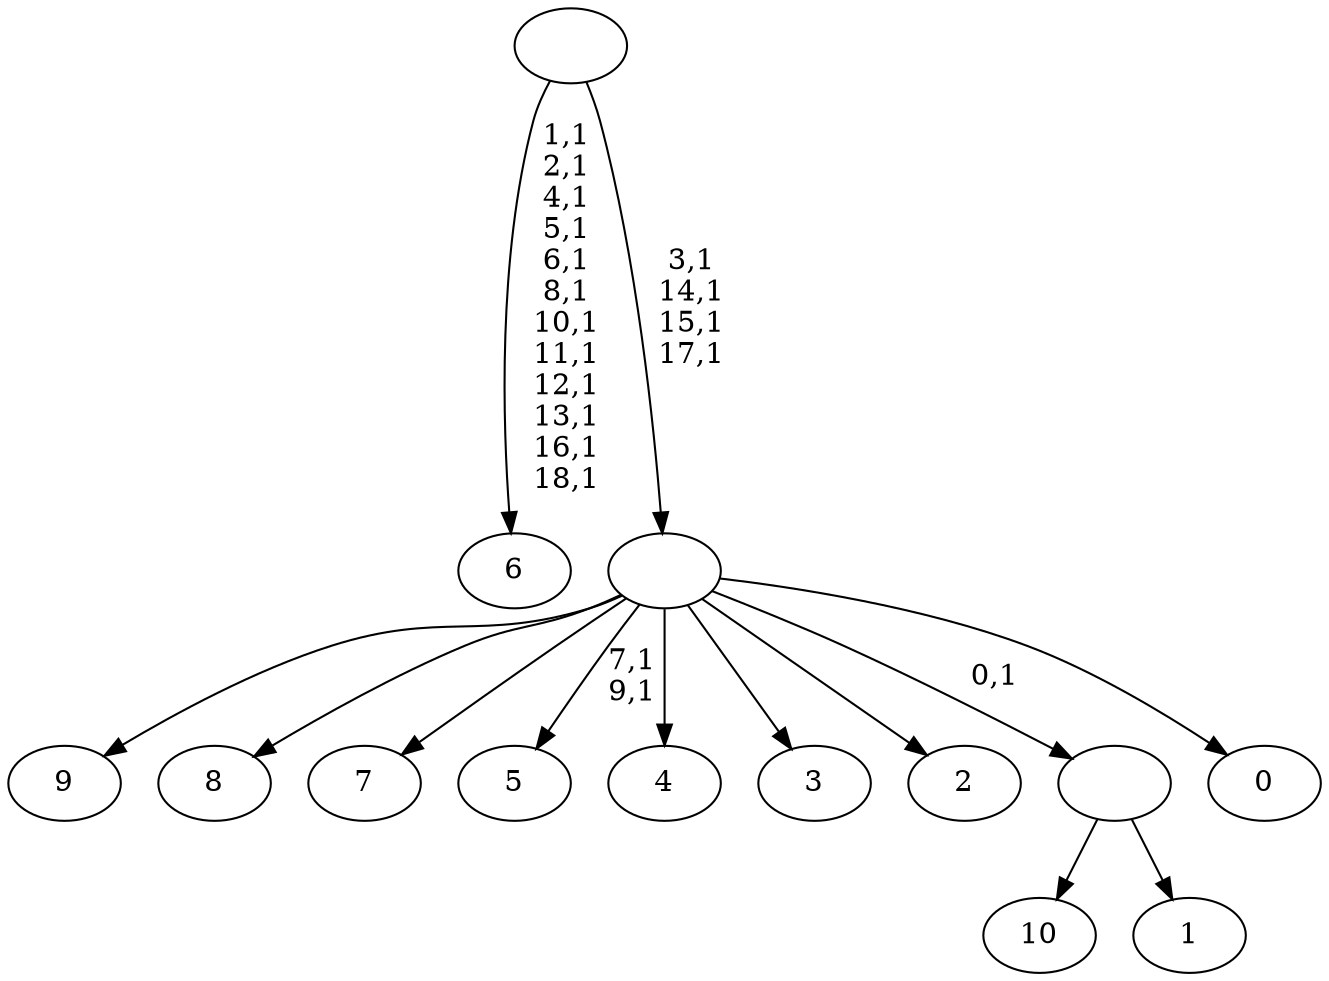 digraph T {
	30 [label="10"]
	29 [label="9"]
	28 [label="8"]
	27 [label="7"]
	26 [label="6"]
	13 [label="5"]
	10 [label="4"]
	9 [label="3"]
	8 [label="2"]
	7 [label="1"]
	6 [label=""]
	5 [label="0"]
	4 [label=""]
	0 [label=""]
	6 -> 30 [label=""]
	6 -> 7 [label=""]
	4 -> 13 [label="7,1\n9,1"]
	4 -> 29 [label=""]
	4 -> 28 [label=""]
	4 -> 27 [label=""]
	4 -> 10 [label=""]
	4 -> 9 [label=""]
	4 -> 8 [label=""]
	4 -> 6 [label="0,1"]
	4 -> 5 [label=""]
	0 -> 4 [label="3,1\n14,1\n15,1\n17,1"]
	0 -> 26 [label="1,1\n2,1\n4,1\n5,1\n6,1\n8,1\n10,1\n11,1\n12,1\n13,1\n16,1\n18,1"]
}
